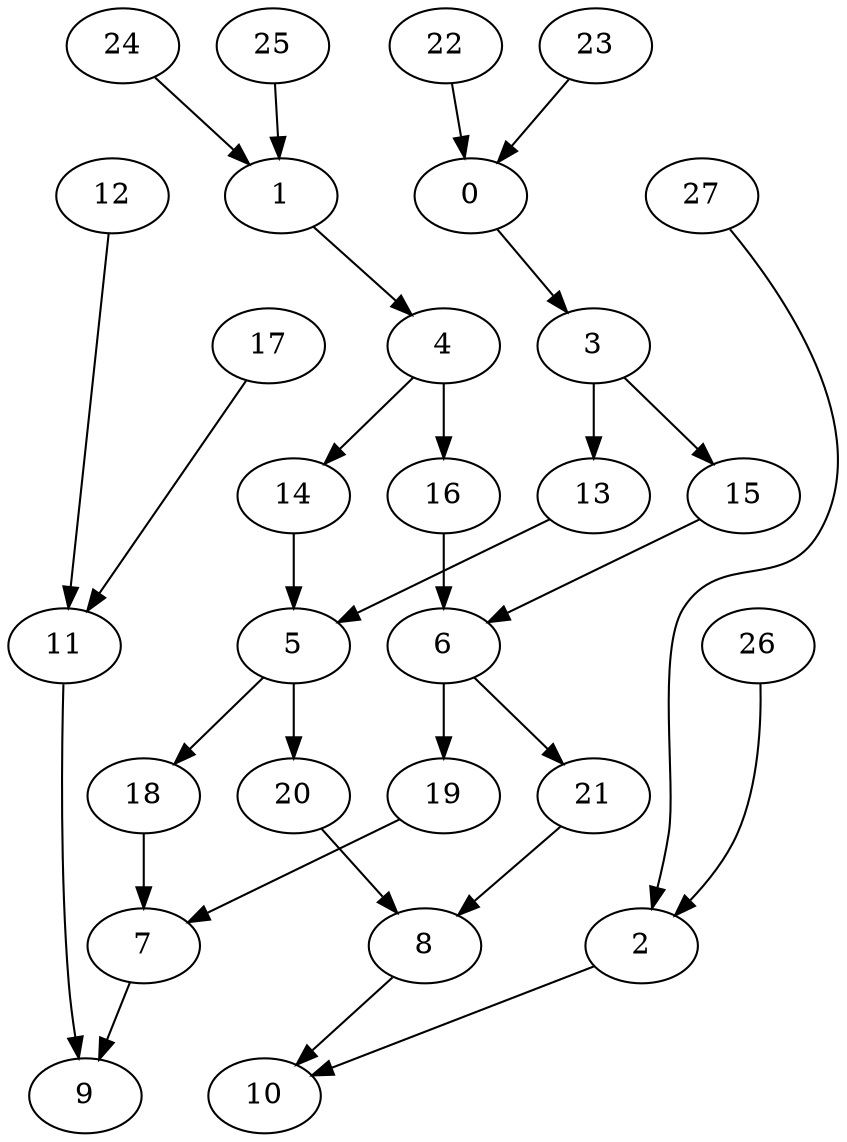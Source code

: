 digraph g {
0;
1;
2;
3;
4;
5;
6;
7;
8;
9;
10;
11;
12;
13;
14;
15;
16;
17;
18;
19;
20;
21;
22;
23;
24;
25;
26;
27;
0 -> 3 [weight=0];
1 -> 4 [weight=0];
2 -> 10 [weight=0];
3 -> 13 [weight=0];
3 -> 15 [weight=0];
4 -> 14 [weight=0];
4 -> 16 [weight=1];
5 -> 18 [weight=0];
5 -> 20 [weight=0];
6 -> 19 [weight=1];
6 -> 21 [weight=0];
7 -> 9 [weight=0];
8 -> 10 [weight=0];
11 -> 9 [weight=0];
12 -> 11 [weight=0];
13 -> 5 [weight=0];
14 -> 5 [weight=1];
15 -> 6 [weight=0];
16 -> 6 [weight=0];
17 -> 11 [weight=0];
18 -> 7 [weight=1];
19 -> 7 [weight=0];
20 -> 8 [weight=0];
21 -> 8 [weight=0];
22 -> 0 [weight=0];
23 -> 0 [weight=0];
24 -> 1 [weight=0];
25 -> 1 [weight=0];
26 -> 2 [weight=0];
27 -> 2 [weight=0];
}
